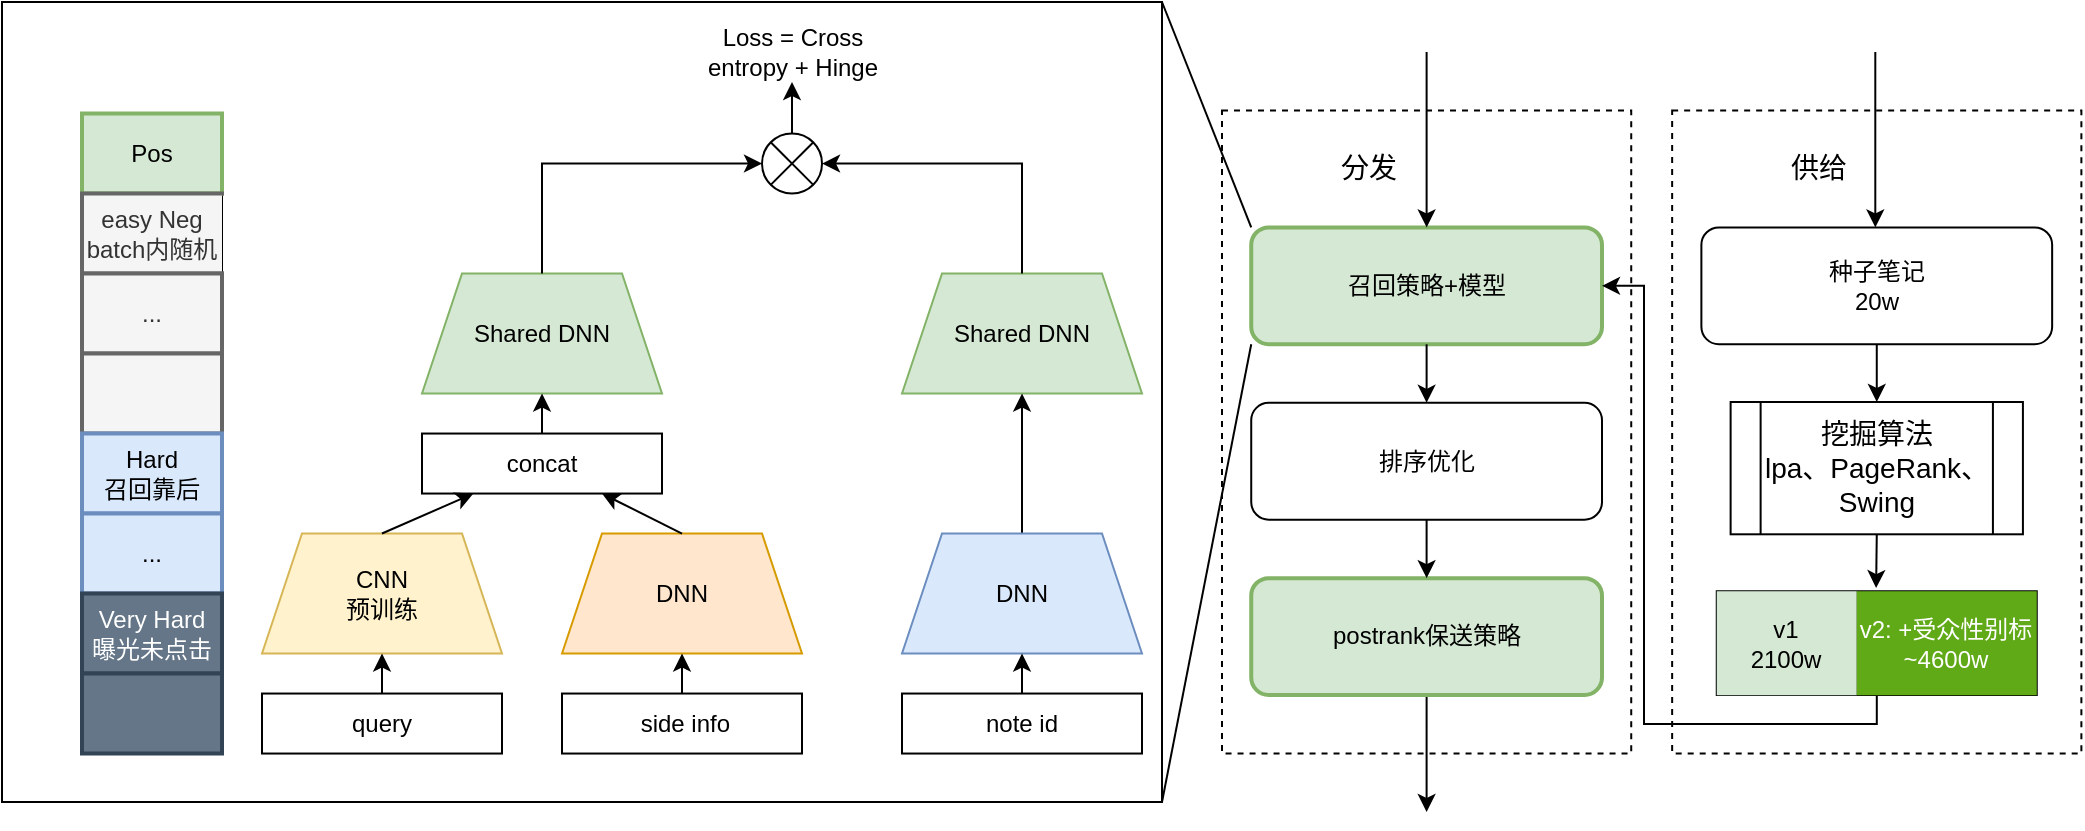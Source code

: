 <mxfile version="16.2.2" type="github">
  <diagram id="CH1AJV1AXPssesjO1XAl" name="Page-1">
    <mxGraphModel dx="2033" dy="569" grid="1" gridSize="10" guides="1" tooltips="1" connect="1" arrows="1" fold="1" page="1" pageScale="1" pageWidth="827" pageHeight="1169" math="0" shadow="0">
      <root>
        <mxCell id="0" />
        <mxCell id="1" parent="0" />
        <mxCell id="oMTSmdDWF32hDzsmgZfq-66" value="" style="rounded=0;whiteSpace=wrap;html=1;" vertex="1" parent="1">
          <mxGeometry x="-230" y="180" width="580" height="400" as="geometry" />
        </mxCell>
        <mxCell id="oMTSmdDWF32hDzsmgZfq-1" value="" style="rounded=0;whiteSpace=wrap;html=1;dashed=1;" vertex="1" parent="1">
          <mxGeometry x="605.076" y="234.231" width="204.614" height="321.538" as="geometry" />
        </mxCell>
        <mxCell id="oMTSmdDWF32hDzsmgZfq-2" value="&lt;br&gt;&lt;br&gt;&lt;br&gt;&lt;br&gt;&lt;br&gt;&lt;br&gt;&lt;br&gt;&lt;br&gt;&lt;br&gt;&lt;br&gt;" style="rounded=0;whiteSpace=wrap;html=1;dashed=1;" vertex="1" parent="1">
          <mxGeometry x="380" y="234.231" width="204.614" height="321.538" as="geometry" />
        </mxCell>
        <mxCell id="oMTSmdDWF32hDzsmgZfq-4" value="种子笔记&lt;br&gt;20w" style="rounded=1;whiteSpace=wrap;html=1;fontSize=12;glass=0;strokeWidth=1;shadow=0;" vertex="1" parent="1">
          <mxGeometry x="619.691" y="292.692" width="175.384" height="58.462" as="geometry" />
        </mxCell>
        <mxCell id="oMTSmdDWF32hDzsmgZfq-6" value="召回策略+模型" style="rounded=1;whiteSpace=wrap;html=1;fontSize=12;glass=0;strokeWidth=2;shadow=0;strokeColor=#82b366;fillColor=#d5e8d4;" vertex="1" parent="1">
          <mxGeometry x="394.615" y="292.692" width="175.384" height="58.462" as="geometry" />
        </mxCell>
        <mxCell id="oMTSmdDWF32hDzsmgZfq-7" style="edgeStyle=orthogonalEdgeStyle;rounded=0;orthogonalLoop=1;jettySize=auto;html=1;entryX=1;entryY=0.5;entryDx=0;entryDy=0;fontSize=14;" edge="1" parent="1" source="oMTSmdDWF32hDzsmgZfq-60" target="oMTSmdDWF32hDzsmgZfq-6">
          <mxGeometry relative="1" as="geometry">
            <Array as="points">
              <mxPoint x="707" y="541" />
              <mxPoint x="591" y="541" />
              <mxPoint x="591" y="322" />
            </Array>
            <mxPoint x="707.383" y="526.538" as="sourcePoint" />
          </mxGeometry>
        </mxCell>
        <mxCell id="oMTSmdDWF32hDzsmgZfq-10" value="排序优化" style="rounded=1;whiteSpace=wrap;html=1;fontSize=12;glass=0;strokeWidth=1;shadow=0;" vertex="1" parent="1">
          <mxGeometry x="394.615" y="380.385" width="175.384" height="58.462" as="geometry" />
        </mxCell>
        <mxCell id="oMTSmdDWF32hDzsmgZfq-5" style="edgeStyle=orthogonalEdgeStyle;rounded=0;orthogonalLoop=1;jettySize=auto;html=1;exitX=0.5;exitY=1;exitDx=0;exitDy=0;entryX=0.5;entryY=0;entryDx=0;entryDy=0;" edge="1" parent="1" source="oMTSmdDWF32hDzsmgZfq-6" target="oMTSmdDWF32hDzsmgZfq-10">
          <mxGeometry relative="1" as="geometry" />
        </mxCell>
        <mxCell id="oMTSmdDWF32hDzsmgZfq-11" style="edgeStyle=orthogonalEdgeStyle;rounded=0;orthogonalLoop=1;jettySize=auto;html=1;exitX=0.5;exitY=1;exitDx=0;exitDy=0;" edge="1" parent="1" source="oMTSmdDWF32hDzsmgZfq-12">
          <mxGeometry relative="1" as="geometry">
            <mxPoint x="482.307" y="585" as="targetPoint" />
          </mxGeometry>
        </mxCell>
        <mxCell id="oMTSmdDWF32hDzsmgZfq-12" value="postrank保送策略" style="rounded=1;whiteSpace=wrap;html=1;fontSize=12;glass=0;strokeWidth=2;shadow=0;fillColor=#d5e8d4;strokeColor=#82b366;" vertex="1" parent="1">
          <mxGeometry x="394.615" y="468.077" width="175.384" height="58.462" as="geometry" />
        </mxCell>
        <mxCell id="oMTSmdDWF32hDzsmgZfq-9" style="edgeStyle=orthogonalEdgeStyle;rounded=0;orthogonalLoop=1;jettySize=auto;html=1;exitX=0.5;exitY=1;exitDx=0;exitDy=0;" edge="1" parent="1" source="oMTSmdDWF32hDzsmgZfq-10" target="oMTSmdDWF32hDzsmgZfq-12">
          <mxGeometry relative="1" as="geometry" />
        </mxCell>
        <mxCell id="oMTSmdDWF32hDzsmgZfq-13" value="&lt;span style=&quot;font-weight: normal; font-size: 14px;&quot;&gt;分发&lt;/span&gt;" style="text;strokeColor=none;fillColor=none;html=1;fontSize=14;fontStyle=1;verticalAlign=middle;align=center;dashed=1;" vertex="1" parent="1">
          <mxGeometry x="380" y="234.231" width="146.153" height="58.462" as="geometry" />
        </mxCell>
        <mxCell id="oMTSmdDWF32hDzsmgZfq-14" value="&lt;span style=&quot;font-weight: normal ; font-size: 14px&quot;&gt;供给&lt;/span&gt;" style="text;strokeColor=none;fillColor=none;html=1;fontSize=14;fontStyle=1;verticalAlign=middle;align=center;dashed=1;" vertex="1" parent="1">
          <mxGeometry x="605.076" y="234.231" width="146.153" height="58.462" as="geometry" />
        </mxCell>
        <mxCell id="oMTSmdDWF32hDzsmgZfq-15" value="" style="endArrow=classic;html=1;rounded=0;fontSize=14;entryX=0.5;entryY=0;entryDx=0;entryDy=0;" edge="1" parent="1" target="oMTSmdDWF32hDzsmgZfq-6">
          <mxGeometry width="50" height="50" relative="1" as="geometry">
            <mxPoint x="482.307" y="205" as="sourcePoint" />
            <mxPoint x="518.845" y="58.846" as="targetPoint" />
          </mxGeometry>
        </mxCell>
        <mxCell id="oMTSmdDWF32hDzsmgZfq-16" value="" style="endArrow=classic;html=1;rounded=0;fontSize=14;entryX=0.5;entryY=0;entryDx=0;entryDy=0;" edge="1" parent="1">
          <mxGeometry width="50" height="50" relative="1" as="geometry">
            <mxPoint x="706.652" y="205" as="sourcePoint" />
            <mxPoint x="706.652" y="292.692" as="targetPoint" />
          </mxGeometry>
        </mxCell>
        <mxCell id="oMTSmdDWF32hDzsmgZfq-63" style="edgeStyle=orthogonalEdgeStyle;rounded=0;orthogonalLoop=1;jettySize=auto;html=1;exitX=0.5;exitY=1;exitDx=0;exitDy=0;entryX=0.498;entryY=-0.031;entryDx=0;entryDy=0;entryPerimeter=0;" edge="1" parent="1" source="oMTSmdDWF32hDzsmgZfq-18" target="oMTSmdDWF32hDzsmgZfq-60">
          <mxGeometry relative="1" as="geometry" />
        </mxCell>
        <mxCell id="oMTSmdDWF32hDzsmgZfq-18" value="挖掘算法&lt;br&gt;lpa、PageRank、Swing" style="shape=process;whiteSpace=wrap;html=1;backgroundOutline=1;fontSize=14;strokeColor=#000000;strokeWidth=1;" vertex="1" parent="1">
          <mxGeometry x="634.31" y="380" width="146.15" height="66.15" as="geometry" />
        </mxCell>
        <mxCell id="oMTSmdDWF32hDzsmgZfq-3" style="edgeStyle=orthogonalEdgeStyle;rounded=0;orthogonalLoop=1;jettySize=auto;html=1;exitX=0.5;exitY=1;exitDx=0;exitDy=0;entryX=0.5;entryY=0;entryDx=0;entryDy=0;fontSize=14;" edge="1" parent="1" source="oMTSmdDWF32hDzsmgZfq-4" target="oMTSmdDWF32hDzsmgZfq-18">
          <mxGeometry relative="1" as="geometry" />
        </mxCell>
        <mxCell id="oMTSmdDWF32hDzsmgZfq-58" value="" style="group" vertex="1" connectable="0" parent="1">
          <mxGeometry x="-190" y="235.77" width="530" height="320" as="geometry" />
        </mxCell>
        <mxCell id="oMTSmdDWF32hDzsmgZfq-21" value="query" style="rounded=0;whiteSpace=wrap;html=1;" vertex="1" parent="oMTSmdDWF32hDzsmgZfq-58">
          <mxGeometry x="90" y="290" width="120" height="30" as="geometry" />
        </mxCell>
        <mxCell id="oMTSmdDWF32hDzsmgZfq-23" value="CNN&lt;br&gt;预训练" style="shape=trapezoid;perimeter=trapezoidPerimeter;whiteSpace=wrap;html=1;fixedSize=1;fillColor=#fff2cc;strokeColor=#d6b656;" vertex="1" parent="oMTSmdDWF32hDzsmgZfq-58">
          <mxGeometry x="90" y="210" width="120" height="60" as="geometry" />
        </mxCell>
        <mxCell id="oMTSmdDWF32hDzsmgZfq-20" style="edgeStyle=none;rounded=0;orthogonalLoop=1;jettySize=auto;html=1;exitX=0.5;exitY=0;exitDx=0;exitDy=0;entryX=0.5;entryY=1;entryDx=0;entryDy=0;" edge="1" parent="oMTSmdDWF32hDzsmgZfq-58" source="oMTSmdDWF32hDzsmgZfq-21" target="oMTSmdDWF32hDzsmgZfq-23">
          <mxGeometry relative="1" as="geometry" />
        </mxCell>
        <mxCell id="oMTSmdDWF32hDzsmgZfq-25" value="&amp;nbsp;side info" style="rounded=0;whiteSpace=wrap;html=1;" vertex="1" parent="oMTSmdDWF32hDzsmgZfq-58">
          <mxGeometry x="240" y="290" width="120" height="30" as="geometry" />
        </mxCell>
        <mxCell id="oMTSmdDWF32hDzsmgZfq-27" value="DNN" style="shape=trapezoid;perimeter=trapezoidPerimeter;whiteSpace=wrap;html=1;fixedSize=1;fillColor=#ffe6cc;strokeColor=#d79b00;" vertex="1" parent="oMTSmdDWF32hDzsmgZfq-58">
          <mxGeometry x="240" y="210" width="120" height="60" as="geometry" />
        </mxCell>
        <mxCell id="oMTSmdDWF32hDzsmgZfq-24" style="edgeStyle=none;rounded=0;orthogonalLoop=1;jettySize=auto;html=1;exitX=0.5;exitY=0;exitDx=0;exitDy=0;entryX=0.5;entryY=1;entryDx=0;entryDy=0;" edge="1" parent="oMTSmdDWF32hDzsmgZfq-58" source="oMTSmdDWF32hDzsmgZfq-25" target="oMTSmdDWF32hDzsmgZfq-27">
          <mxGeometry relative="1" as="geometry" />
        </mxCell>
        <mxCell id="oMTSmdDWF32hDzsmgZfq-29" value="concat" style="rounded=0;whiteSpace=wrap;html=1;" vertex="1" parent="oMTSmdDWF32hDzsmgZfq-58">
          <mxGeometry x="170" y="160" width="120" height="30" as="geometry" />
        </mxCell>
        <mxCell id="oMTSmdDWF32hDzsmgZfq-22" style="rounded=0;orthogonalLoop=1;jettySize=auto;html=1;exitX=0.5;exitY=0;exitDx=0;exitDy=0;" edge="1" parent="oMTSmdDWF32hDzsmgZfq-58" source="oMTSmdDWF32hDzsmgZfq-23" target="oMTSmdDWF32hDzsmgZfq-29">
          <mxGeometry relative="1" as="geometry" />
        </mxCell>
        <mxCell id="oMTSmdDWF32hDzsmgZfq-26" style="edgeStyle=none;rounded=0;orthogonalLoop=1;jettySize=auto;html=1;exitX=0.5;exitY=0;exitDx=0;exitDy=0;entryX=0.75;entryY=1;entryDx=0;entryDy=0;" edge="1" parent="oMTSmdDWF32hDzsmgZfq-58" source="oMTSmdDWF32hDzsmgZfq-27" target="oMTSmdDWF32hDzsmgZfq-29">
          <mxGeometry relative="1" as="geometry" />
        </mxCell>
        <mxCell id="oMTSmdDWF32hDzsmgZfq-31" value="Shared DNN" style="shape=trapezoid;perimeter=trapezoidPerimeter;whiteSpace=wrap;html=1;fixedSize=1;fillColor=#d5e8d4;strokeColor=#82b366;" vertex="1" parent="oMTSmdDWF32hDzsmgZfq-58">
          <mxGeometry x="170" y="80" width="120" height="60" as="geometry" />
        </mxCell>
        <mxCell id="oMTSmdDWF32hDzsmgZfq-28" style="edgeStyle=none;rounded=0;orthogonalLoop=1;jettySize=auto;html=1;exitX=0.5;exitY=0;exitDx=0;exitDy=0;entryX=0.5;entryY=1;entryDx=0;entryDy=0;" edge="1" parent="oMTSmdDWF32hDzsmgZfq-58" source="oMTSmdDWF32hDzsmgZfq-29" target="oMTSmdDWF32hDzsmgZfq-31">
          <mxGeometry relative="1" as="geometry" />
        </mxCell>
        <mxCell id="oMTSmdDWF32hDzsmgZfq-32" style="edgeStyle=none;rounded=0;orthogonalLoop=1;jettySize=auto;html=1;entryX=0.5;entryY=1;entryDx=0;entryDy=0;" edge="1" parent="oMTSmdDWF32hDzsmgZfq-58" source="oMTSmdDWF32hDzsmgZfq-27" target="oMTSmdDWF32hDzsmgZfq-27">
          <mxGeometry relative="1" as="geometry" />
        </mxCell>
        <mxCell id="oMTSmdDWF32hDzsmgZfq-34" value="Shared DNN" style="shape=trapezoid;perimeter=trapezoidPerimeter;whiteSpace=wrap;html=1;fixedSize=1;fillColor=#d5e8d4;strokeColor=#82b366;" vertex="1" parent="oMTSmdDWF32hDzsmgZfq-58">
          <mxGeometry x="410" y="80" width="120" height="60" as="geometry" />
        </mxCell>
        <mxCell id="oMTSmdDWF32hDzsmgZfq-36" value="note id" style="rounded=0;whiteSpace=wrap;html=1;" vertex="1" parent="oMTSmdDWF32hDzsmgZfq-58">
          <mxGeometry x="410" y="290" width="120" height="30" as="geometry" />
        </mxCell>
        <mxCell id="oMTSmdDWF32hDzsmgZfq-37" style="edgeStyle=none;rounded=0;orthogonalLoop=1;jettySize=auto;html=1;exitX=0.5;exitY=0;exitDx=0;exitDy=0;entryX=0.5;entryY=1;entryDx=0;entryDy=0;" edge="1" parent="oMTSmdDWF32hDzsmgZfq-58" source="oMTSmdDWF32hDzsmgZfq-38" target="oMTSmdDWF32hDzsmgZfq-34">
          <mxGeometry relative="1" as="geometry" />
        </mxCell>
        <mxCell id="oMTSmdDWF32hDzsmgZfq-38" value="DNN" style="shape=trapezoid;perimeter=trapezoidPerimeter;whiteSpace=wrap;html=1;fixedSize=1;fillColor=#dae8fc;strokeColor=#6c8ebf;" vertex="1" parent="oMTSmdDWF32hDzsmgZfq-58">
          <mxGeometry x="410" y="210" width="120" height="60" as="geometry" />
        </mxCell>
        <mxCell id="oMTSmdDWF32hDzsmgZfq-35" style="edgeStyle=none;rounded=0;orthogonalLoop=1;jettySize=auto;html=1;exitX=0.5;exitY=0;exitDx=0;exitDy=0;entryX=0.5;entryY=1;entryDx=0;entryDy=0;" edge="1" parent="oMTSmdDWF32hDzsmgZfq-58" source="oMTSmdDWF32hDzsmgZfq-36" target="oMTSmdDWF32hDzsmgZfq-38">
          <mxGeometry relative="1" as="geometry" />
        </mxCell>
        <mxCell id="oMTSmdDWF32hDzsmgZfq-39" style="edgeStyle=none;rounded=0;orthogonalLoop=1;jettySize=auto;html=1;entryX=0.5;entryY=1;entryDx=0;entryDy=0;" edge="1" parent="oMTSmdDWF32hDzsmgZfq-58" source="oMTSmdDWF32hDzsmgZfq-38" target="oMTSmdDWF32hDzsmgZfq-38">
          <mxGeometry relative="1" as="geometry" />
        </mxCell>
        <mxCell id="oMTSmdDWF32hDzsmgZfq-40" value="" style="shape=sumEllipse;perimeter=ellipsePerimeter;whiteSpace=wrap;html=1;backgroundOutline=1;" vertex="1" parent="oMTSmdDWF32hDzsmgZfq-58">
          <mxGeometry x="340" y="10" width="30" height="30" as="geometry" />
        </mxCell>
        <mxCell id="oMTSmdDWF32hDzsmgZfq-30" style="edgeStyle=orthogonalEdgeStyle;rounded=0;orthogonalLoop=1;jettySize=auto;html=1;exitX=0.5;exitY=0;exitDx=0;exitDy=0;" edge="1" parent="oMTSmdDWF32hDzsmgZfq-58" source="oMTSmdDWF32hDzsmgZfq-31" target="oMTSmdDWF32hDzsmgZfq-40">
          <mxGeometry relative="1" as="geometry">
            <Array as="points">
              <mxPoint x="230" y="25" />
            </Array>
          </mxGeometry>
        </mxCell>
        <mxCell id="oMTSmdDWF32hDzsmgZfq-41" value="" style="shape=table;startSize=0;container=1;collapsible=0;childLayout=tableLayout;swimlaneFillColor=none;strokeWidth=1;" vertex="1" parent="oMTSmdDWF32hDzsmgZfq-58">
          <mxGeometry width="70" height="320" as="geometry" />
        </mxCell>
        <mxCell id="oMTSmdDWF32hDzsmgZfq-42" value="" style="shape=tableRow;horizontal=0;startSize=0;swimlaneHead=0;swimlaneBody=0;top=0;left=0;bottom=0;right=0;collapsible=0;dropTarget=0;fillColor=none;points=[[0,0.5],[1,0.5]];portConstraint=eastwest;swimlaneFillColor=none;strokeWidth=2;" vertex="1" parent="oMTSmdDWF32hDzsmgZfq-41">
          <mxGeometry width="70" height="40" as="geometry" />
        </mxCell>
        <mxCell id="oMTSmdDWF32hDzsmgZfq-43" value="Pos" style="shape=partialRectangle;html=1;whiteSpace=wrap;connectable=0;overflow=hidden;fillColor=#d5e8d4;top=1;left=1;bottom=1;right=1;pointerEvents=1;strokeColor=#82b366;swimlaneFillColor=none;strokeWidth=2;sketch=0;" vertex="1" parent="oMTSmdDWF32hDzsmgZfq-42">
          <mxGeometry width="70" height="40" as="geometry">
            <mxRectangle width="70" height="40" as="alternateBounds" />
          </mxGeometry>
        </mxCell>
        <mxCell id="oMTSmdDWF32hDzsmgZfq-44" value="" style="shape=tableRow;horizontal=0;startSize=0;swimlaneHead=0;swimlaneBody=0;top=0;left=0;bottom=0;right=0;collapsible=0;dropTarget=0;fillColor=none;points=[[0,0.5],[1,0.5]];portConstraint=eastwest;swimlaneFillColor=none;strokeWidth=2;" vertex="1" parent="oMTSmdDWF32hDzsmgZfq-41">
          <mxGeometry y="40" width="70" height="40" as="geometry" />
        </mxCell>
        <mxCell id="oMTSmdDWF32hDzsmgZfq-45" value="easy Neg&lt;br&gt;batch内随机" style="shape=partialRectangle;html=1;whiteSpace=wrap;connectable=0;overflow=hidden;fillColor=#f5f5f5;top=1;left=1;bottom=1;right=0;pointerEvents=1;fontColor=#333333;strokeColor=#666666;swimlaneFillColor=none;strokeWidth=2;" vertex="1" parent="oMTSmdDWF32hDzsmgZfq-44">
          <mxGeometry width="70" height="40" as="geometry">
            <mxRectangle width="70" height="40" as="alternateBounds" />
          </mxGeometry>
        </mxCell>
        <mxCell id="oMTSmdDWF32hDzsmgZfq-46" value="" style="shape=tableRow;horizontal=0;startSize=0;swimlaneHead=0;swimlaneBody=0;top=0;left=0;bottom=0;right=0;collapsible=0;dropTarget=0;fillColor=none;points=[[0,0.5],[1,0.5]];portConstraint=eastwest;swimlaneFillColor=none;strokeWidth=2;" vertex="1" parent="oMTSmdDWF32hDzsmgZfq-41">
          <mxGeometry y="80" width="70" height="40" as="geometry" />
        </mxCell>
        <mxCell id="oMTSmdDWF32hDzsmgZfq-47" value="..." style="shape=partialRectangle;html=1;whiteSpace=wrap;connectable=0;overflow=hidden;fillColor=#f5f5f5;top=1;left=1;bottom=1;right=1;pointerEvents=1;fontColor=#333333;strokeColor=#666666;swimlaneFillColor=none;strokeWidth=2;" vertex="1" parent="oMTSmdDWF32hDzsmgZfq-46">
          <mxGeometry width="70" height="40" as="geometry">
            <mxRectangle width="70" height="40" as="alternateBounds" />
          </mxGeometry>
        </mxCell>
        <mxCell id="oMTSmdDWF32hDzsmgZfq-48" value="" style="shape=tableRow;horizontal=0;startSize=0;swimlaneHead=0;swimlaneBody=0;top=0;left=0;bottom=0;right=0;collapsible=0;dropTarget=0;fillColor=none;points=[[0,0.5],[1,0.5]];portConstraint=eastwest;swimlaneFillColor=none;strokeWidth=2;" vertex="1" parent="oMTSmdDWF32hDzsmgZfq-41">
          <mxGeometry y="120" width="70" height="40" as="geometry" />
        </mxCell>
        <mxCell id="oMTSmdDWF32hDzsmgZfq-49" value="" style="shape=partialRectangle;html=1;whiteSpace=wrap;connectable=0;overflow=hidden;fillColor=#f5f5f5;top=1;left=1;bottom=1;right=1;pointerEvents=1;fontColor=#333333;strokeColor=#666666;swimlaneFillColor=none;strokeWidth=2;" vertex="1" parent="oMTSmdDWF32hDzsmgZfq-48">
          <mxGeometry width="70" height="40" as="geometry">
            <mxRectangle width="70" height="40" as="alternateBounds" />
          </mxGeometry>
        </mxCell>
        <mxCell id="oMTSmdDWF32hDzsmgZfq-50" value="" style="shape=tableRow;horizontal=0;startSize=0;swimlaneHead=0;swimlaneBody=0;top=0;left=0;bottom=0;right=0;collapsible=0;dropTarget=0;fillColor=none;points=[[0,0.5],[1,0.5]];portConstraint=eastwest;swimlaneFillColor=none;strokeWidth=2;" vertex="1" parent="oMTSmdDWF32hDzsmgZfq-41">
          <mxGeometry y="160" width="70" height="40" as="geometry" />
        </mxCell>
        <mxCell id="oMTSmdDWF32hDzsmgZfq-51" value="&lt;span&gt;Hard&lt;/span&gt;&lt;br&gt;&lt;span&gt;召回靠后&lt;/span&gt;" style="shape=partialRectangle;html=1;whiteSpace=wrap;connectable=0;overflow=hidden;fillColor=#dae8fc;top=1;left=1;bottom=1;right=1;pointerEvents=1;strokeColor=#6c8ebf;swimlaneFillColor=none;strokeWidth=2;" vertex="1" parent="oMTSmdDWF32hDzsmgZfq-50">
          <mxGeometry width="70" height="40" as="geometry">
            <mxRectangle width="70" height="40" as="alternateBounds" />
          </mxGeometry>
        </mxCell>
        <mxCell id="oMTSmdDWF32hDzsmgZfq-52" value="" style="shape=tableRow;horizontal=0;startSize=0;swimlaneHead=0;swimlaneBody=0;top=0;left=0;bottom=0;right=0;collapsible=0;dropTarget=0;fillColor=none;points=[[0,0.5],[1,0.5]];portConstraint=eastwest;swimlaneFillColor=none;strokeWidth=2;" vertex="1" parent="oMTSmdDWF32hDzsmgZfq-41">
          <mxGeometry y="200" width="70" height="40" as="geometry" />
        </mxCell>
        <mxCell id="oMTSmdDWF32hDzsmgZfq-53" value="..." style="shape=partialRectangle;html=1;whiteSpace=wrap;connectable=0;overflow=hidden;fillColor=#dae8fc;top=1;left=1;bottom=1;right=1;pointerEvents=1;strokeColor=#6c8ebf;swimlaneFillColor=none;strokeWidth=2;" vertex="1" parent="oMTSmdDWF32hDzsmgZfq-52">
          <mxGeometry width="70" height="40" as="geometry">
            <mxRectangle width="70" height="40" as="alternateBounds" />
          </mxGeometry>
        </mxCell>
        <mxCell id="oMTSmdDWF32hDzsmgZfq-54" value="" style="shape=tableRow;horizontal=0;startSize=0;swimlaneHead=0;swimlaneBody=0;top=0;left=0;bottom=0;right=0;collapsible=0;dropTarget=0;fillColor=none;points=[[0,0.5],[1,0.5]];portConstraint=eastwest;swimlaneFillColor=none;strokeWidth=2;" vertex="1" parent="oMTSmdDWF32hDzsmgZfq-41">
          <mxGeometry y="240" width="70" height="40" as="geometry" />
        </mxCell>
        <mxCell id="oMTSmdDWF32hDzsmgZfq-55" value="Very Hard&lt;br&gt;曝光未点击" style="shape=partialRectangle;html=1;whiteSpace=wrap;connectable=0;overflow=hidden;fillColor=#647687;top=1;left=1;bottom=1;right=1;pointerEvents=1;fontColor=#ffffff;strokeColor=#314354;swimlaneFillColor=none;strokeWidth=2;" vertex="1" parent="oMTSmdDWF32hDzsmgZfq-54">
          <mxGeometry width="70" height="40" as="geometry">
            <mxRectangle width="70" height="40" as="alternateBounds" />
          </mxGeometry>
        </mxCell>
        <mxCell id="oMTSmdDWF32hDzsmgZfq-56" value="" style="shape=tableRow;horizontal=0;startSize=0;swimlaneHead=0;swimlaneBody=0;top=0;left=0;bottom=0;right=0;collapsible=0;dropTarget=0;fillColor=none;points=[[0,0.5],[1,0.5]];portConstraint=eastwest;swimlaneFillColor=none;strokeWidth=2;" vertex="1" parent="oMTSmdDWF32hDzsmgZfq-41">
          <mxGeometry y="280" width="70" height="40" as="geometry" />
        </mxCell>
        <mxCell id="oMTSmdDWF32hDzsmgZfq-57" value="" style="shape=partialRectangle;html=1;whiteSpace=wrap;connectable=0;overflow=hidden;fillColor=#647687;top=1;left=1;bottom=1;right=1;pointerEvents=1;fontColor=#ffffff;strokeColor=#314354;swimlaneFillColor=none;strokeWidth=2;" vertex="1" parent="oMTSmdDWF32hDzsmgZfq-56">
          <mxGeometry width="70" height="40" as="geometry">
            <mxRectangle width="70" height="40" as="alternateBounds" />
          </mxGeometry>
        </mxCell>
        <mxCell id="oMTSmdDWF32hDzsmgZfq-33" style="edgeStyle=orthogonalEdgeStyle;rounded=0;orthogonalLoop=1;jettySize=auto;html=1;exitX=0.5;exitY=0;exitDx=0;exitDy=0;entryX=1;entryY=0.5;entryDx=0;entryDy=0;" edge="1" parent="oMTSmdDWF32hDzsmgZfq-58" source="oMTSmdDWF32hDzsmgZfq-34" target="oMTSmdDWF32hDzsmgZfq-40">
          <mxGeometry relative="1" as="geometry" />
        </mxCell>
        <mxCell id="oMTSmdDWF32hDzsmgZfq-59" value="" style="shape=table;startSize=0;container=1;collapsible=0;childLayout=tableLayout;" vertex="1" parent="1">
          <mxGeometry x="627.38" y="474.62" width="160" height="51.92" as="geometry" />
        </mxCell>
        <mxCell id="oMTSmdDWF32hDzsmgZfq-60" value="" style="shape=tableRow;horizontal=0;startSize=0;swimlaneHead=0;swimlaneBody=0;top=0;left=0;bottom=0;right=0;collapsible=0;dropTarget=0;fillColor=none;points=[[0,0.5],[1,0.5]];portConstraint=eastwest;" vertex="1" parent="oMTSmdDWF32hDzsmgZfq-59">
          <mxGeometry width="160" height="52" as="geometry" />
        </mxCell>
        <mxCell id="oMTSmdDWF32hDzsmgZfq-61" value="v1&lt;br&gt;2100w" style="shape=partialRectangle;html=1;whiteSpace=wrap;connectable=0;overflow=hidden;fillColor=#d5e8d4;top=0;left=0;bottom=0;right=0;pointerEvents=1;strokeColor=#82b366;" vertex="1" parent="oMTSmdDWF32hDzsmgZfq-60">
          <mxGeometry width="70" height="52" as="geometry">
            <mxRectangle width="70" height="52" as="alternateBounds" />
          </mxGeometry>
        </mxCell>
        <mxCell id="oMTSmdDWF32hDzsmgZfq-62" value="v2: +受众性别标&lt;br&gt;~4600w" style="shape=partialRectangle;html=1;whiteSpace=wrap;connectable=0;overflow=hidden;fillColor=#60a917;top=0;left=0;bottom=0;right=0;pointerEvents=1;fontColor=#ffffff;strokeColor=#2D7600;" vertex="1" parent="oMTSmdDWF32hDzsmgZfq-60">
          <mxGeometry x="70" width="90" height="52" as="geometry">
            <mxRectangle width="90" height="52" as="alternateBounds" />
          </mxGeometry>
        </mxCell>
        <mxCell id="oMTSmdDWF32hDzsmgZfq-64" style="edgeStyle=orthogonalEdgeStyle;rounded=0;orthogonalLoop=1;jettySize=auto;html=1;exitX=0.5;exitY=0;exitDx=0;exitDy=0;entryX=0.5;entryY=1;entryDx=0;entryDy=0;" edge="1" parent="1" source="oMTSmdDWF32hDzsmgZfq-40" target="oMTSmdDWF32hDzsmgZfq-65">
          <mxGeometry relative="1" as="geometry">
            <mxPoint x="165" y="210" as="targetPoint" />
          </mxGeometry>
        </mxCell>
        <mxCell id="oMTSmdDWF32hDzsmgZfq-65" value="Loss = Cross entropy + Hinge" style="text;html=1;strokeColor=none;fillColor=none;align=center;verticalAlign=middle;whiteSpace=wrap;rounded=0;" vertex="1" parent="1">
          <mxGeometry x="117.5" y="190" width="95" height="30" as="geometry" />
        </mxCell>
        <mxCell id="oMTSmdDWF32hDzsmgZfq-68" style="rounded=0;orthogonalLoop=1;jettySize=auto;html=1;exitX=1;exitY=0;exitDx=0;exitDy=0;entryX=0;entryY=0;entryDx=0;entryDy=0;endArrow=none;endFill=0;" edge="1" parent="1" source="oMTSmdDWF32hDzsmgZfq-66" target="oMTSmdDWF32hDzsmgZfq-6">
          <mxGeometry relative="1" as="geometry" />
        </mxCell>
        <mxCell id="oMTSmdDWF32hDzsmgZfq-70" style="edgeStyle=none;rounded=0;orthogonalLoop=1;jettySize=auto;html=1;exitX=1;exitY=1;exitDx=0;exitDy=0;entryX=0;entryY=1;entryDx=0;entryDy=0;endArrow=none;endFill=0;" edge="1" parent="1" source="oMTSmdDWF32hDzsmgZfq-66" target="oMTSmdDWF32hDzsmgZfq-6">
          <mxGeometry relative="1" as="geometry" />
        </mxCell>
      </root>
    </mxGraphModel>
  </diagram>
</mxfile>

